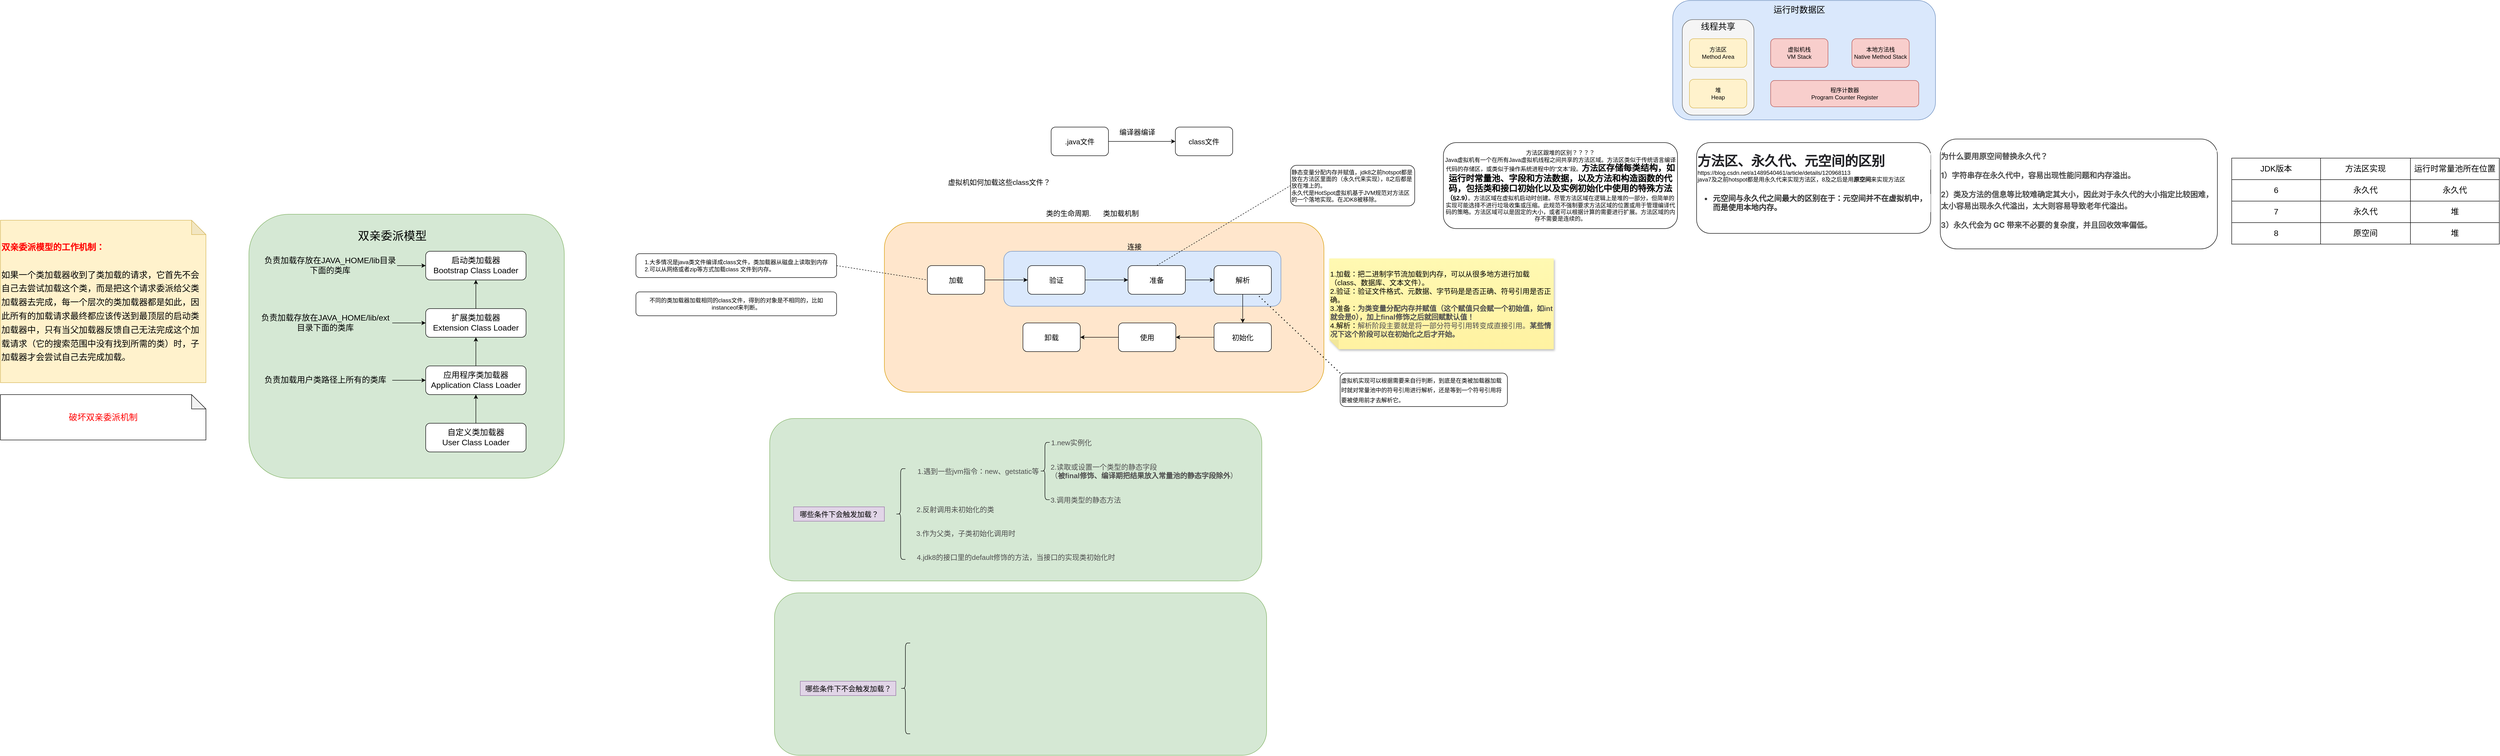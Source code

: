 <mxfile version="20.6.0" type="github">
  <diagram id="c6MPomSf8zc9xdUtyQ0a" name="第 1 页">
    <mxGraphModel dx="4598" dy="2134" grid="1" gridSize="10" guides="1" tooltips="1" connect="1" arrows="1" fold="1" page="1" pageScale="1" pageWidth="827" pageHeight="1169" math="0" shadow="0">
      <root>
        <mxCell id="0" />
        <mxCell id="1" parent="0" />
        <mxCell id="YBLSV3wSIFu5p-33r_xj-119" value="" style="rounded=1;whiteSpace=wrap;html=1;fontSize=17;fillColor=#d5e8d4;strokeColor=#82b366;" vertex="1" parent="1">
          <mxGeometry x="-2220" y="267.5" width="660" height="552.5" as="geometry" />
        </mxCell>
        <mxCell id="3LjUvsTypOvNlFt_LuZn-86" value="" style="rounded=1;whiteSpace=wrap;html=1;labelBackgroundColor=none;fontFamily=Helvetica;fontSize=15;fillColor=#d5e8d4;strokeColor=#82b366;" parent="1" vertex="1">
          <mxGeometry x="-1130" y="695" width="1030" height="340" as="geometry" />
        </mxCell>
        <mxCell id="3LjUvsTypOvNlFt_LuZn-70" value="" style="rounded=1;whiteSpace=wrap;html=1;fontSize=15;fillColor=#ffe6cc;strokeColor=#d79b00;" parent="1" vertex="1">
          <mxGeometry x="-890" y="285" width="920" height="355" as="geometry" />
        </mxCell>
        <mxCell id="3LjUvsTypOvNlFt_LuZn-68" value="" style="rounded=1;whiteSpace=wrap;html=1;fillColor=#dae8fc;strokeColor=#6c8ebf;" parent="1" vertex="1">
          <mxGeometry x="-640" y="345" width="580" height="115" as="geometry" />
        </mxCell>
        <mxCell id="3LjUvsTypOvNlFt_LuZn-3" style="edgeStyle=orthogonalEdgeStyle;rounded=0;orthogonalLoop=1;jettySize=auto;html=1;exitX=1;exitY=0.5;exitDx=0;exitDy=0;" parent="1" source="3LjUvsTypOvNlFt_LuZn-1" edge="1">
          <mxGeometry relative="1" as="geometry">
            <mxPoint x="-281" y="115" as="targetPoint" />
          </mxGeometry>
        </mxCell>
        <mxCell id="3LjUvsTypOvNlFt_LuZn-1" value=".java文件" style="rounded=1;whiteSpace=wrap;html=1;fontSize=15;" parent="1" vertex="1">
          <mxGeometry x="-541" y="85" width="120" height="60" as="geometry" />
        </mxCell>
        <mxCell id="3LjUvsTypOvNlFt_LuZn-4" value="编译器编译" style="text;html=1;align=center;verticalAlign=middle;resizable=0;points=[];autosize=1;strokeColor=none;fillColor=none;fontSize=15;" parent="1" vertex="1">
          <mxGeometry x="-411" y="80" width="100" height="30" as="geometry" />
        </mxCell>
        <mxCell id="3LjUvsTypOvNlFt_LuZn-5" value="class文件" style="rounded=1;whiteSpace=wrap;html=1;fontSize=15;" parent="1" vertex="1">
          <mxGeometry x="-281" y="85" width="120" height="60" as="geometry" />
        </mxCell>
        <mxCell id="3LjUvsTypOvNlFt_LuZn-6" value="虚拟机如何加载这些class文件？" style="text;html=1;align=center;verticalAlign=middle;resizable=0;points=[];autosize=1;strokeColor=none;fillColor=none;fontSize=15;" parent="1" vertex="1">
          <mxGeometry x="-770" y="185" width="240" height="30" as="geometry" />
        </mxCell>
        <mxCell id="3LjUvsTypOvNlFt_LuZn-56" style="edgeStyle=orthogonalEdgeStyle;rounded=0;orthogonalLoop=1;jettySize=auto;html=1;exitX=1;exitY=0.5;exitDx=0;exitDy=0;" parent="1" source="3LjUvsTypOvNlFt_LuZn-8" edge="1">
          <mxGeometry relative="1" as="geometry">
            <mxPoint x="-590" y="405" as="targetPoint" />
          </mxGeometry>
        </mxCell>
        <mxCell id="3LjUvsTypOvNlFt_LuZn-8" value="加载" style="rounded=1;whiteSpace=wrap;html=1;fontSize=15;" parent="1" vertex="1">
          <mxGeometry x="-800" y="375" width="120" height="60" as="geometry" />
        </mxCell>
        <mxCell id="3LjUvsTypOvNlFt_LuZn-58" style="edgeStyle=orthogonalEdgeStyle;rounded=0;orthogonalLoop=1;jettySize=auto;html=1;" parent="1" source="3LjUvsTypOvNlFt_LuZn-57" edge="1">
          <mxGeometry relative="1" as="geometry">
            <mxPoint x="-380" y="405" as="targetPoint" />
          </mxGeometry>
        </mxCell>
        <mxCell id="3LjUvsTypOvNlFt_LuZn-57" value="验证" style="rounded=1;whiteSpace=wrap;html=1;fontSize=15;" parent="1" vertex="1">
          <mxGeometry x="-590" y="375" width="120" height="60" as="geometry" />
        </mxCell>
        <mxCell id="3LjUvsTypOvNlFt_LuZn-60" style="edgeStyle=orthogonalEdgeStyle;rounded=0;orthogonalLoop=1;jettySize=auto;html=1;" parent="1" source="3LjUvsTypOvNlFt_LuZn-59" edge="1">
          <mxGeometry relative="1" as="geometry">
            <mxPoint x="-200" y="405" as="targetPoint" />
          </mxGeometry>
        </mxCell>
        <mxCell id="3LjUvsTypOvNlFt_LuZn-59" value="准备" style="rounded=1;whiteSpace=wrap;html=1;fontSize=15;" parent="1" vertex="1">
          <mxGeometry x="-380" y="375" width="120" height="60" as="geometry" />
        </mxCell>
        <mxCell id="3LjUvsTypOvNlFt_LuZn-62" style="edgeStyle=orthogonalEdgeStyle;rounded=0;orthogonalLoop=1;jettySize=auto;html=1;" parent="1" source="3LjUvsTypOvNlFt_LuZn-61" edge="1">
          <mxGeometry relative="1" as="geometry">
            <mxPoint x="-140" y="495" as="targetPoint" />
          </mxGeometry>
        </mxCell>
        <mxCell id="3LjUvsTypOvNlFt_LuZn-61" value="解析" style="rounded=1;whiteSpace=wrap;html=1;fontSize=15;" parent="1" vertex="1">
          <mxGeometry x="-200" y="375" width="120" height="60" as="geometry" />
        </mxCell>
        <mxCell id="3LjUvsTypOvNlFt_LuZn-64" style="edgeStyle=orthogonalEdgeStyle;rounded=0;orthogonalLoop=1;jettySize=auto;html=1;" parent="1" source="3LjUvsTypOvNlFt_LuZn-63" edge="1">
          <mxGeometry relative="1" as="geometry">
            <mxPoint x="-280" y="525" as="targetPoint" />
          </mxGeometry>
        </mxCell>
        <mxCell id="3LjUvsTypOvNlFt_LuZn-63" value="初始化" style="rounded=1;whiteSpace=wrap;html=1;fontSize=15;" parent="1" vertex="1">
          <mxGeometry x="-200" y="495" width="120" height="60" as="geometry" />
        </mxCell>
        <mxCell id="3LjUvsTypOvNlFt_LuZn-66" style="edgeStyle=orthogonalEdgeStyle;rounded=0;orthogonalLoop=1;jettySize=auto;html=1;" parent="1" source="3LjUvsTypOvNlFt_LuZn-65" edge="1">
          <mxGeometry relative="1" as="geometry">
            <mxPoint x="-480" y="525" as="targetPoint" />
          </mxGeometry>
        </mxCell>
        <mxCell id="3LjUvsTypOvNlFt_LuZn-65" value="使用" style="rounded=1;whiteSpace=wrap;html=1;fontSize=15;" parent="1" vertex="1">
          <mxGeometry x="-400" y="495" width="120" height="60" as="geometry" />
        </mxCell>
        <mxCell id="3LjUvsTypOvNlFt_LuZn-67" value="卸载" style="rounded=1;whiteSpace=wrap;html=1;fontSize=15;" parent="1" vertex="1">
          <mxGeometry x="-600" y="495" width="120" height="60" as="geometry" />
        </mxCell>
        <mxCell id="3LjUvsTypOvNlFt_LuZn-69" value="&lt;font style=&quot;font-size: 15px;&quot;&gt;连接&lt;/font&gt;" style="text;html=1;resizable=0;autosize=1;align=center;verticalAlign=middle;points=[];fillColor=none;strokeColor=none;rounded=0;" parent="1" vertex="1">
          <mxGeometry x="-392" y="320" width="50" height="30" as="geometry" />
        </mxCell>
        <mxCell id="3LjUvsTypOvNlFt_LuZn-71" value="类的生命周期.&amp;nbsp; &amp;nbsp; &amp;nbsp; 类加载机制" style="text;html=1;resizable=0;autosize=1;align=center;verticalAlign=middle;points=[];fillColor=none;strokeColor=none;rounded=0;fontSize=15;" parent="1" vertex="1">
          <mxGeometry x="-565" y="250" width="220" height="30" as="geometry" />
        </mxCell>
        <mxCell id="3LjUvsTypOvNlFt_LuZn-72" value="&lt;font style=&quot;&quot;&gt;1.加载：把二进制字节流加载到内存，可以从很多地方进行加载（class、数据库、文本文件）。&lt;br&gt;2.&lt;span style=&quot;font-size: 15px; font-variant-ligatures: no-common-ligatures;&quot;&gt;验证：验证文件格式、元&lt;/span&gt;&lt;span style=&quot;font-size: 15px; font-variant-ligatures: no-common-ligatures;&quot;&gt;数据&lt;/span&gt;&lt;span style=&quot;font-size: 15px; font-variant-ligatures: no-common-ligatures;&quot;&gt;、字节码是是否正确、符号引用是否正确。&lt;br&gt;3.准备：&lt;/span&gt;&lt;span style=&quot;font-variant-ligatures: no-common-ligatures; font-weight: 600;&quot;&gt;&lt;font style=&quot;font-size: 15px;&quot; color=&quot;#4f4f4f&quot;&gt;为类变量分配内存并赋值（这个赋值只会赋一个初始值，如int就会是0），加上final修饰之后就回赋默认值！&lt;br&gt;&lt;/font&gt;&lt;/span&gt;&lt;span style=&quot;font-size: 15px; font-variant-ligatures: no-common-ligatures;&quot;&gt;4.解析：&lt;/span&gt;&lt;span style=&quot;font-variant-ligatures: no-common-ligatures;&quot;&gt;&lt;font style=&quot;font-size: 15px;&quot; color=&quot;#4f4f4f&quot;&gt;解析阶段主要就是将一部分符号引用转变成直接引用。&lt;b&gt;某些情况下这个阶段可以在初始化之后才开始。&lt;/b&gt;&lt;/font&gt;&lt;/span&gt;&lt;span style=&quot;font-size: 15px; font-variant-ligatures: no-common-ligatures;&quot;&gt;&lt;br&gt;&lt;/span&gt;&lt;/font&gt;" style="shape=note;whiteSpace=wrap;html=1;backgroundOutline=1;fontColor=#000000;darkOpacity=0.05;fillColor=#FFF9B2;strokeColor=none;fillStyle=solid;direction=west;gradientDirection=north;gradientColor=#FFF2A1;shadow=1;size=20;pointerEvents=1;fontSize=15;align=left;" parent="1" vertex="1">
          <mxGeometry x="41" y="360" width="470" height="190" as="geometry" />
        </mxCell>
        <mxCell id="3LjUvsTypOvNlFt_LuZn-74" value="&lt;span style=&quot;color: rgb(0, 0, 0);&quot;&gt;哪些条件下会触发加载？&lt;/span&gt;" style="text;html=1;resizable=0;autosize=1;align=center;verticalAlign=middle;points=[];fillColor=#e1d5e7;strokeColor=#9673a6;rounded=0;labelBackgroundColor=none;fontFamily=Helvetica;fontSize=15;" parent="1" vertex="1">
          <mxGeometry x="-1080" y="880" width="190" height="30" as="geometry" />
        </mxCell>
        <mxCell id="3LjUvsTypOvNlFt_LuZn-75" value="1.遇到一些jvm指令：new、getstatic等" style="text;html=1;resizable=0;autosize=1;align=center;verticalAlign=middle;points=[];fillColor=none;strokeColor=none;rounded=0;labelBackgroundColor=none;fontFamily=Helvetica;fontSize=15;fontColor=#4F4F4F;" parent="1" vertex="1">
          <mxGeometry x="-834" y="790" width="280" height="30" as="geometry" />
        </mxCell>
        <mxCell id="3LjUvsTypOvNlFt_LuZn-76" value="1.new实例化" style="text;html=1;resizable=0;autosize=1;align=center;verticalAlign=middle;points=[];fillColor=none;strokeColor=none;rounded=0;labelBackgroundColor=none;fontFamily=Helvetica;fontSize=15;fontColor=#4F4F4F;" parent="1" vertex="1">
          <mxGeometry x="-554" y="730" width="110" height="30" as="geometry" />
        </mxCell>
        <mxCell id="3LjUvsTypOvNlFt_LuZn-77" value="2.读取或设置一个类型的静态字段&lt;br&gt;（&lt;b&gt;被final修饰、编译期把结果放入常量池的静态字段除外&lt;/b&gt;）" style="text;html=1;resizable=0;autosize=1;align=left;verticalAlign=middle;points=[];fillColor=none;strokeColor=none;rounded=0;labelBackgroundColor=none;fontFamily=Helvetica;fontSize=15;fontColor=#4F4F4F;" parent="1" vertex="1">
          <mxGeometry x="-544" y="780" width="410" height="50" as="geometry" />
        </mxCell>
        <mxCell id="3LjUvsTypOvNlFt_LuZn-78" value="3.调用类型的静态方法" style="text;html=1;resizable=0;autosize=1;align=center;verticalAlign=middle;points=[];fillColor=none;strokeColor=none;rounded=0;labelBackgroundColor=none;fontFamily=Helvetica;fontSize=15;fontColor=#4F4F4F;" parent="1" vertex="1">
          <mxGeometry x="-554" y="850" width="170" height="30" as="geometry" />
        </mxCell>
        <mxCell id="3LjUvsTypOvNlFt_LuZn-80" value="" style="shape=curlyBracket;whiteSpace=wrap;html=1;rounded=1;labelBackgroundColor=none;fontFamily=Helvetica;fontSize=15;fontColor=#4F4F4F;" parent="1" vertex="1">
          <mxGeometry x="-564" y="745" width="20" height="120" as="geometry" />
        </mxCell>
        <mxCell id="3LjUvsTypOvNlFt_LuZn-81" value="2.反射调用未初始化的类" style="text;html=1;resizable=0;autosize=1;align=center;verticalAlign=middle;points=[];fillColor=none;strokeColor=none;rounded=0;labelBackgroundColor=none;fontFamily=Helvetica;fontSize=15;fontColor=#4F4F4F;" parent="1" vertex="1">
          <mxGeometry x="-837" y="870" width="190" height="30" as="geometry" />
        </mxCell>
        <mxCell id="3LjUvsTypOvNlFt_LuZn-82" value="3.作为父类，子类初始化调用时" style="text;html=1;resizable=0;autosize=1;align=center;verticalAlign=middle;points=[];fillColor=none;strokeColor=none;rounded=0;labelBackgroundColor=none;fontFamily=Helvetica;fontSize=15;fontColor=#4F4F4F;" parent="1" vertex="1">
          <mxGeometry x="-835" y="920" width="230" height="30" as="geometry" />
        </mxCell>
        <mxCell id="3LjUvsTypOvNlFt_LuZn-83" value="4.jdk8的接口里的default修饰的方法，当接口的实现类初始化时" style="text;html=1;resizable=0;autosize=1;align=center;verticalAlign=middle;points=[];fillColor=none;strokeColor=none;rounded=0;labelBackgroundColor=none;fontFamily=Helvetica;fontSize=15;fontColor=#4F4F4F;" parent="1" vertex="1">
          <mxGeometry x="-835" y="970" width="440" height="30" as="geometry" />
        </mxCell>
        <mxCell id="3LjUvsTypOvNlFt_LuZn-85" value="" style="shape=curlyBracket;whiteSpace=wrap;html=1;rounded=1;labelBackgroundColor=none;fontFamily=Helvetica;fontSize=15;fontColor=#4F4F4F;" parent="1" vertex="1">
          <mxGeometry x="-866" y="800" width="20" height="190" as="geometry" />
        </mxCell>
        <mxCell id="3LjUvsTypOvNlFt_LuZn-89" value="" style="rounded=1;whiteSpace=wrap;html=1;labelBackgroundColor=none;fontFamily=Helvetica;fontSize=15;fillColor=#d5e8d4;strokeColor=#82b366;" parent="1" vertex="1">
          <mxGeometry x="-1120" y="1060" width="1030" height="340" as="geometry" />
        </mxCell>
        <mxCell id="3LjUvsTypOvNlFt_LuZn-90" value="&lt;span style=&quot;color: rgb(0, 0, 0);&quot;&gt;哪些条件下不会触发加载？&lt;/span&gt;" style="text;html=1;resizable=0;autosize=1;align=center;verticalAlign=middle;points=[];fillColor=#e1d5e7;strokeColor=#9673a6;rounded=0;labelBackgroundColor=none;fontFamily=Helvetica;fontSize=15;" parent="1" vertex="1">
          <mxGeometry x="-1066" y="1245" width="200" height="30" as="geometry" />
        </mxCell>
        <mxCell id="3LjUvsTypOvNlFt_LuZn-99" value="" style="shape=curlyBracket;whiteSpace=wrap;html=1;rounded=1;labelBackgroundColor=none;fontFamily=Helvetica;fontSize=15;fontColor=#4F4F4F;" parent="1" vertex="1">
          <mxGeometry x="-856" y="1165" width="20" height="190" as="geometry" />
        </mxCell>
        <mxCell id="YBLSV3wSIFu5p-33r_xj-1" value="1.大多情况是java类文件编译成class文件，类加载器从磁盘上读取到内存&lt;br&gt;&lt;div style=&quot;text-align: left;&quot;&gt;&lt;span style=&quot;background-color: initial;&quot;&gt;2.可以从网络或者zip等方式加载class 文件到内存。&lt;/span&gt;&lt;/div&gt;" style="rounded=1;whiteSpace=wrap;html=1;" vertex="1" parent="1">
          <mxGeometry x="-1410" y="350" width="420" height="50" as="geometry" />
        </mxCell>
        <mxCell id="YBLSV3wSIFu5p-33r_xj-5" value="" style="endArrow=none;dashed=1;html=1;rounded=0;exitX=1;exitY=0.5;exitDx=0;exitDy=0;entryX=0;entryY=0.5;entryDx=0;entryDy=0;" edge="1" parent="1" source="YBLSV3wSIFu5p-33r_xj-1" target="3LjUvsTypOvNlFt_LuZn-8">
          <mxGeometry width="50" height="50" relative="1" as="geometry">
            <mxPoint x="-830" y="480" as="sourcePoint" />
            <mxPoint x="-780" y="430" as="targetPoint" />
          </mxGeometry>
        </mxCell>
        <mxCell id="YBLSV3wSIFu5p-33r_xj-6" value="静态变量分配内存并赋值，jdk8之前hotspot都是放在方法区里面的（永久代来实现），8之后都是放在堆上的。&lt;br&gt;永久代是HotSpot虚拟机基于JVM规范对方法区的一个落地实现。在JDK8被移除。" style="rounded=1;whiteSpace=wrap;html=1;align=left;" vertex="1" parent="1">
          <mxGeometry x="-40" y="165" width="260" height="85" as="geometry" />
        </mxCell>
        <mxCell id="YBLSV3wSIFu5p-33r_xj-8" value="" style="endArrow=none;dashed=1;html=1;rounded=0;entryX=0;entryY=0.5;entryDx=0;entryDy=0;exitX=0.5;exitY=0;exitDx=0;exitDy=0;" edge="1" parent="1" source="3LjUvsTypOvNlFt_LuZn-59" target="YBLSV3wSIFu5p-33r_xj-6">
          <mxGeometry width="50" height="50" relative="1" as="geometry">
            <mxPoint x="-450" y="470" as="sourcePoint" />
            <mxPoint x="-400" y="420" as="targetPoint" />
          </mxGeometry>
        </mxCell>
        <mxCell id="YBLSV3wSIFu5p-33r_xj-52" value="&lt;h1 style=&quot;box-sizing: border-box; outline: 0px; margin: 0px; padding: 0px; font-family: &amp;quot;PingFang SC&amp;quot;, &amp;quot;Microsoft YaHei&amp;quot;, SimHei, Arial, SimSun; font-size: 28px; overflow-wrap: break-word; color: rgb(34, 34, 38); word-break: break-all; background-color: rgb(255, 255, 255);&quot; id=&quot;articleContentId&quot; class=&quot;title-article&quot;&gt;方法区、永久代、元空间的区别&lt;/h1&gt;&lt;div&gt;https://blog.csdn.net/a1489540461/article/details/120968113&lt;br&gt;&lt;/div&gt;&lt;div&gt;java7及之前hotspot都是用永久代来实现方法区，8及之后是用&lt;b&gt;原空间&lt;/b&gt;来实现方法区&lt;/div&gt;&lt;div&gt;&lt;br&gt;&lt;/div&gt;&lt;div&gt;&lt;ul style=&quot;box-sizing: border-box; outline: 0px; margin: 0px 0px 24px; padding: 0px; list-style: none; font-size: 16px; overflow-wrap: break-word; color: rgb(51, 51, 51); font-family: -apple-system, &amp;quot;SF UI Text&amp;quot;, Arial, &amp;quot;PingFang SC&amp;quot;, &amp;quot;Hiragino Sans GB&amp;quot;, &amp;quot;Microsoft YaHei&amp;quot;, &amp;quot;WenQuanYi Micro Hei&amp;quot;, sans-serif, SimHei, SimSun; background-color: rgb(255, 255, 255);&quot;&gt;&lt;li style=&quot;box-sizing: border-box; outline: 0px; margin: 8px 0px 0px 32px; padding: 0px; list-style: disc; overflow-wrap: break-word;&quot;&gt;&lt;span style=&quot;box-sizing: border-box; outline: 0px; font-weight: 700; overflow-wrap: break-word;&quot;&gt;元空间与永久代之间最大的区别在于：元空间并不在虚拟机中，而是使用本地内存&lt;/span&gt;&lt;span style=&quot;box-sizing: border-box; outline: 0px; font-weight: 700; overflow-wrap: break-word;&quot;&gt;。&lt;/span&gt;&lt;/li&gt;&lt;/ul&gt;&lt;/div&gt;" style="rounded=1;whiteSpace=wrap;html=1;align=left;" vertex="1" parent="1">
          <mxGeometry x="810" y="117.5" width="490" height="190" as="geometry" />
        </mxCell>
        <mxCell id="YBLSV3wSIFu5p-33r_xj-53" value="方法区跟堆的区别？？？？&lt;br&gt;Java虚拟机有一个在所有Java虚拟机线程之间共享的方法区域。方法区类似于传统语言编译代码的存储区，或类似于操作系统进程中的“文本”段。&lt;font style=&quot;font-size: 17px;&quot;&gt;&lt;b&gt;方法区&lt;/b&gt;&lt;/font&gt;&lt;b style=&quot;&quot;&gt;&lt;font style=&quot;font-size: 18px;&quot;&gt;存储每类结构，如运行时常量池、字段和方法数据，以及方法和构造函数的代码，包括类和接口初始化以及实例初始化中使用的特殊方法&lt;/font&gt;&lt;span style=&quot;font-size: 13px;&quot;&gt;（§2.9）&lt;/span&gt;&lt;/b&gt;。方法区域在虚拟机启动时创建。尽管方法区域在逻辑上是堆的一部分，但简单的实现可能选择不进行垃圾收集或压缩。此规范不强制要求方法区域的位置或用于管理编译代码的策略。方法区域可以是固定的大小，或者可以根据计算的需要进行扩展。方法区域的内存不需要是连续的。" style="rounded=1;whiteSpace=wrap;html=1;" vertex="1" parent="1">
          <mxGeometry x="280" y="117.5" width="490" height="180" as="geometry" />
        </mxCell>
        <mxCell id="YBLSV3wSIFu5p-33r_xj-54" value="" style="rounded=1;whiteSpace=wrap;html=1;fillColor=#dae8fc;strokeColor=#6c8ebf;" vertex="1" parent="1">
          <mxGeometry x="760" y="-180" width="550" height="250" as="geometry" />
        </mxCell>
        <mxCell id="YBLSV3wSIFu5p-33r_xj-57" value="虚拟机栈&lt;br&gt;VM Stack" style="rounded=1;whiteSpace=wrap;html=1;fillColor=#f8cecc;strokeColor=#b85450;" vertex="1" parent="1">
          <mxGeometry x="965" y="-100" width="120" height="60" as="geometry" />
        </mxCell>
        <mxCell id="YBLSV3wSIFu5p-33r_xj-61" value="" style="rounded=1;whiteSpace=wrap;html=1;fontSize=18;fillColor=#f5f5f5;fontColor=#333333;strokeColor=#666666;" vertex="1" parent="1">
          <mxGeometry x="780" y="-140" width="150" height="200" as="geometry" />
        </mxCell>
        <mxCell id="YBLSV3wSIFu5p-33r_xj-58" value="程序计数器&lt;br&gt;Program Counter Register" style="rounded=1;whiteSpace=wrap;html=1;fillColor=#f8cecc;strokeColor=#b85450;" vertex="1" parent="1">
          <mxGeometry x="965" y="-12.5" width="310" height="55" as="geometry" />
        </mxCell>
        <mxCell id="YBLSV3wSIFu5p-33r_xj-59" value="本地方法栈&lt;br&gt;Native Method Stack" style="rounded=1;whiteSpace=wrap;html=1;fillColor=#f8cecc;strokeColor=#b85450;" vertex="1" parent="1">
          <mxGeometry x="1135" y="-100" width="120" height="60" as="geometry" />
        </mxCell>
        <mxCell id="YBLSV3wSIFu5p-33r_xj-60" value="&lt;font style=&quot;font-size: 18px;&quot;&gt;运行时数据区&lt;/font&gt;" style="text;html=1;strokeColor=none;fillColor=none;align=center;verticalAlign=middle;whiteSpace=wrap;rounded=0;" vertex="1" parent="1">
          <mxGeometry x="950" y="-170" width="150" height="20" as="geometry" />
        </mxCell>
        <mxCell id="YBLSV3wSIFu5p-33r_xj-55" value="方法区&lt;br&gt;Method Area" style="rounded=1;whiteSpace=wrap;html=1;fillColor=#fff2cc;strokeColor=#d6b656;" vertex="1" parent="1">
          <mxGeometry x="795" y="-100" width="120" height="60" as="geometry" />
        </mxCell>
        <mxCell id="YBLSV3wSIFu5p-33r_xj-56" value="堆&lt;br&gt;Heap" style="rounded=1;whiteSpace=wrap;html=1;fillColor=#fff2cc;strokeColor=#d6b656;" vertex="1" parent="1">
          <mxGeometry x="795" y="-15" width="120" height="60" as="geometry" />
        </mxCell>
        <mxCell id="YBLSV3wSIFu5p-33r_xj-62" value="线程共享" style="text;html=1;strokeColor=none;fillColor=none;align=center;verticalAlign=middle;whiteSpace=wrap;rounded=0;fontSize=18;" vertex="1" parent="1">
          <mxGeometry x="810" y="-140" width="90" height="30" as="geometry" />
        </mxCell>
        <mxCell id="YBLSV3wSIFu5p-33r_xj-85" value="" style="shape=table;startSize=0;container=1;collapsible=0;childLayout=tableLayout;fontSize=17;" vertex="1" parent="1">
          <mxGeometry x="1930" y="150" width="560" height="180" as="geometry" />
        </mxCell>
        <mxCell id="YBLSV3wSIFu5p-33r_xj-86" value="" style="shape=tableRow;horizontal=0;startSize=0;swimlaneHead=0;swimlaneBody=0;top=0;left=0;bottom=0;right=0;collapsible=0;dropTarget=0;fillColor=none;points=[[0,0.5],[1,0.5]];portConstraint=eastwest;fontSize=17;" vertex="1" parent="YBLSV3wSIFu5p-33r_xj-85">
          <mxGeometry width="560" height="45" as="geometry" />
        </mxCell>
        <mxCell id="YBLSV3wSIFu5p-33r_xj-87" value="JDK版本" style="shape=partialRectangle;html=1;whiteSpace=wrap;connectable=0;overflow=hidden;fillColor=none;top=0;left=0;bottom=0;right=0;pointerEvents=1;fontSize=17;" vertex="1" parent="YBLSV3wSIFu5p-33r_xj-86">
          <mxGeometry width="186" height="45" as="geometry">
            <mxRectangle width="186" height="45" as="alternateBounds" />
          </mxGeometry>
        </mxCell>
        <mxCell id="YBLSV3wSIFu5p-33r_xj-88" value="方法区实现" style="shape=partialRectangle;html=1;whiteSpace=wrap;connectable=0;overflow=hidden;fillColor=none;top=0;left=0;bottom=0;right=0;pointerEvents=1;fontSize=17;" vertex="1" parent="YBLSV3wSIFu5p-33r_xj-86">
          <mxGeometry x="186" width="188" height="45" as="geometry">
            <mxRectangle width="188" height="45" as="alternateBounds" />
          </mxGeometry>
        </mxCell>
        <mxCell id="YBLSV3wSIFu5p-33r_xj-89" value="运行时常量池所在位置" style="shape=partialRectangle;html=1;whiteSpace=wrap;connectable=0;overflow=hidden;fillColor=none;top=0;left=0;bottom=0;right=0;pointerEvents=1;fontSize=17;" vertex="1" parent="YBLSV3wSIFu5p-33r_xj-86">
          <mxGeometry x="374" width="186" height="45" as="geometry">
            <mxRectangle width="186" height="45" as="alternateBounds" />
          </mxGeometry>
        </mxCell>
        <mxCell id="YBLSV3wSIFu5p-33r_xj-90" value="" style="shape=tableRow;horizontal=0;startSize=0;swimlaneHead=0;swimlaneBody=0;top=0;left=0;bottom=0;right=0;collapsible=0;dropTarget=0;fillColor=none;points=[[0,0.5],[1,0.5]];portConstraint=eastwest;fontSize=17;" vertex="1" parent="YBLSV3wSIFu5p-33r_xj-85">
          <mxGeometry y="45" width="560" height="45" as="geometry" />
        </mxCell>
        <mxCell id="YBLSV3wSIFu5p-33r_xj-91" value="6" style="shape=partialRectangle;html=1;whiteSpace=wrap;connectable=0;overflow=hidden;fillColor=none;top=0;left=0;bottom=0;right=0;pointerEvents=1;fontSize=17;" vertex="1" parent="YBLSV3wSIFu5p-33r_xj-90">
          <mxGeometry width="186" height="45" as="geometry">
            <mxRectangle width="186" height="45" as="alternateBounds" />
          </mxGeometry>
        </mxCell>
        <mxCell id="YBLSV3wSIFu5p-33r_xj-92" value="永久代" style="shape=partialRectangle;html=1;whiteSpace=wrap;connectable=0;overflow=hidden;fillColor=none;top=0;left=0;bottom=0;right=0;pointerEvents=1;fontSize=17;" vertex="1" parent="YBLSV3wSIFu5p-33r_xj-90">
          <mxGeometry x="186" width="188" height="45" as="geometry">
            <mxRectangle width="188" height="45" as="alternateBounds" />
          </mxGeometry>
        </mxCell>
        <mxCell id="YBLSV3wSIFu5p-33r_xj-93" value="永久代" style="shape=partialRectangle;html=1;whiteSpace=wrap;connectable=0;overflow=hidden;fillColor=none;top=0;left=0;bottom=0;right=0;pointerEvents=1;fontSize=17;" vertex="1" parent="YBLSV3wSIFu5p-33r_xj-90">
          <mxGeometry x="374" width="186" height="45" as="geometry">
            <mxRectangle width="186" height="45" as="alternateBounds" />
          </mxGeometry>
        </mxCell>
        <mxCell id="YBLSV3wSIFu5p-33r_xj-94" value="" style="shape=tableRow;horizontal=0;startSize=0;swimlaneHead=0;swimlaneBody=0;top=0;left=0;bottom=0;right=0;collapsible=0;dropTarget=0;fillColor=none;points=[[0,0.5],[1,0.5]];portConstraint=eastwest;fontSize=17;" vertex="1" parent="YBLSV3wSIFu5p-33r_xj-85">
          <mxGeometry y="90" width="560" height="45" as="geometry" />
        </mxCell>
        <mxCell id="YBLSV3wSIFu5p-33r_xj-95" value="7" style="shape=partialRectangle;html=1;whiteSpace=wrap;connectable=0;overflow=hidden;fillColor=none;top=0;left=0;bottom=0;right=0;pointerEvents=1;fontSize=17;" vertex="1" parent="YBLSV3wSIFu5p-33r_xj-94">
          <mxGeometry width="186" height="45" as="geometry">
            <mxRectangle width="186" height="45" as="alternateBounds" />
          </mxGeometry>
        </mxCell>
        <mxCell id="YBLSV3wSIFu5p-33r_xj-96" value="永久代" style="shape=partialRectangle;html=1;whiteSpace=wrap;connectable=0;overflow=hidden;fillColor=none;top=0;left=0;bottom=0;right=0;pointerEvents=1;fontSize=17;" vertex="1" parent="YBLSV3wSIFu5p-33r_xj-94">
          <mxGeometry x="186" width="188" height="45" as="geometry">
            <mxRectangle width="188" height="45" as="alternateBounds" />
          </mxGeometry>
        </mxCell>
        <mxCell id="YBLSV3wSIFu5p-33r_xj-97" value="堆" style="shape=partialRectangle;html=1;whiteSpace=wrap;connectable=0;overflow=hidden;fillColor=none;top=0;left=0;bottom=0;right=0;pointerEvents=1;fontSize=17;" vertex="1" parent="YBLSV3wSIFu5p-33r_xj-94">
          <mxGeometry x="374" width="186" height="45" as="geometry">
            <mxRectangle width="186" height="45" as="alternateBounds" />
          </mxGeometry>
        </mxCell>
        <mxCell id="YBLSV3wSIFu5p-33r_xj-98" value="" style="shape=tableRow;horizontal=0;startSize=0;swimlaneHead=0;swimlaneBody=0;top=0;left=0;bottom=0;right=0;collapsible=0;dropTarget=0;fillColor=none;points=[[0,0.5],[1,0.5]];portConstraint=eastwest;fontSize=17;" vertex="1" parent="YBLSV3wSIFu5p-33r_xj-85">
          <mxGeometry y="135" width="560" height="45" as="geometry" />
        </mxCell>
        <mxCell id="YBLSV3wSIFu5p-33r_xj-99" value="8" style="shape=partialRectangle;html=1;whiteSpace=wrap;connectable=0;overflow=hidden;fillColor=none;top=0;left=0;bottom=0;right=0;pointerEvents=1;fontSize=17;" vertex="1" parent="YBLSV3wSIFu5p-33r_xj-98">
          <mxGeometry width="186" height="45" as="geometry">
            <mxRectangle width="186" height="45" as="alternateBounds" />
          </mxGeometry>
        </mxCell>
        <mxCell id="YBLSV3wSIFu5p-33r_xj-100" value="原空间" style="shape=partialRectangle;html=1;whiteSpace=wrap;connectable=0;overflow=hidden;fillColor=none;top=0;left=0;bottom=0;right=0;pointerEvents=1;fontSize=17;" vertex="1" parent="YBLSV3wSIFu5p-33r_xj-98">
          <mxGeometry x="186" width="188" height="45" as="geometry">
            <mxRectangle width="188" height="45" as="alternateBounds" />
          </mxGeometry>
        </mxCell>
        <mxCell id="YBLSV3wSIFu5p-33r_xj-101" value="堆" style="shape=partialRectangle;html=1;whiteSpace=wrap;connectable=0;overflow=hidden;fillColor=none;top=0;left=0;bottom=0;right=0;pointerEvents=1;fontSize=17;" vertex="1" parent="YBLSV3wSIFu5p-33r_xj-98">
          <mxGeometry x="374" width="186" height="45" as="geometry">
            <mxRectangle width="186" height="45" as="alternateBounds" />
          </mxGeometry>
        </mxCell>
        <mxCell id="YBLSV3wSIFu5p-33r_xj-102" value="&lt;p style=&quot;box-sizing: border-box; outline: 0px; margin: 0px 0px 16px; padding: 0px; font-size: 16px; color: rgb(77, 77, 77); overflow: auto hidden; overflow-wrap: break-word; font-family: -apple-system, &amp;quot;SF UI Text&amp;quot;, Arial, &amp;quot;PingFang SC&amp;quot;, &amp;quot;Hiragino Sans GB&amp;quot;, &amp;quot;Microsoft YaHei&amp;quot;, &amp;quot;WenQuanYi Micro Hei&amp;quot;, sans-serif, SimHei, SimSun; text-align: start; background-color: rgb(255, 255, 255); line-height: 24px !important;&quot;&gt;&lt;span style=&quot;box-sizing: border-box; outline: 0px; font-weight: 700; overflow-wrap: break-word;&quot;&gt;为什么要用原空间替换永久代？&lt;/span&gt;&lt;/p&gt;&lt;p style=&quot;box-sizing: border-box; outline: 0px; margin: 0px 0px 16px; padding: 0px; font-size: 16px; color: rgb(77, 77, 77); overflow: auto hidden; overflow-wrap: break-word; font-family: -apple-system, &amp;quot;SF UI Text&amp;quot;, Arial, &amp;quot;PingFang SC&amp;quot;, &amp;quot;Hiragino Sans GB&amp;quot;, &amp;quot;Microsoft YaHei&amp;quot;, &amp;quot;WenQuanYi Micro Hei&amp;quot;, sans-serif, SimHei, SimSun; text-align: start; background-color: rgb(255, 255, 255); line-height: 24px !important;&quot;&gt;&lt;span style=&quot;box-sizing: border-box; outline: 0px; font-weight: 700; overflow-wrap: break-word;&quot;&gt;1）字符串存在永久代中，容易出现性能问题和内存溢出。&lt;/span&gt;&lt;/p&gt;&lt;p style=&quot;box-sizing: border-box; outline: 0px; margin: 0px 0px 16px; padding: 0px; font-size: 16px; color: rgb(77, 77, 77); overflow: auto hidden; overflow-wrap: break-word; font-family: -apple-system, &amp;quot;SF UI Text&amp;quot;, Arial, &amp;quot;PingFang SC&amp;quot;, &amp;quot;Hiragino Sans GB&amp;quot;, &amp;quot;Microsoft YaHei&amp;quot;, &amp;quot;WenQuanYi Micro Hei&amp;quot;, sans-serif, SimHei, SimSun; text-align: start; background-color: rgb(255, 255, 255); line-height: 24px !important;&quot;&gt;&lt;span style=&quot;box-sizing: border-box; outline: 0px; font-weight: 700; overflow-wrap: break-word;&quot;&gt;2）类及方法的信息等比较难确定其大小，因此对于永久代的大小指定比较困难，太小容易出现永久代溢出，太大则容易导致老年代溢出。&lt;/span&gt;&lt;/p&gt;&lt;p style=&quot;box-sizing: border-box; outline: 0px; margin: 0px 0px 16px; padding: 0px; font-size: 16px; color: rgb(77, 77, 77); overflow: auto hidden; overflow-wrap: break-word; font-family: -apple-system, &amp;quot;SF UI Text&amp;quot;, Arial, &amp;quot;PingFang SC&amp;quot;, &amp;quot;Hiragino Sans GB&amp;quot;, &amp;quot;Microsoft YaHei&amp;quot;, &amp;quot;WenQuanYi Micro Hei&amp;quot;, sans-serif, SimHei, SimSun; text-align: start; background-color: rgb(255, 255, 255); line-height: 24px !important;&quot;&gt;&lt;span style=&quot;box-sizing: border-box; outline: 0px; font-weight: 700; overflow-wrap: break-word;&quot;&gt;3）永久代会为 GC 带来不必要的复杂度，并且回收效率偏低。&lt;/span&gt;&lt;/p&gt;" style="rounded=1;whiteSpace=wrap;html=1;fontSize=17;" vertex="1" parent="1">
          <mxGeometry x="1320" y="110" width="580" height="230" as="geometry" />
        </mxCell>
        <mxCell id="YBLSV3wSIFu5p-33r_xj-103" value="&lt;span style=&quot;font-family: SimSun; font-size: 9.003pt; background-color: initial;&quot;&gt;虚拟机实现可以根据需&lt;/span&gt;&lt;span style=&quot;font-family: SimSun; font-size: 9.003pt; background-color: initial;&quot;&gt;要来自行判断，到底是在类被加载器加载时就对常量池中的符号引用进行解析，还是等到一个符号引&lt;/span&gt;&lt;span style=&quot;font-family: SimSun; font-size: 9.003pt; background-color: initial;&quot;&gt;用将要被使用前才去解析它。&lt;/span&gt;&lt;span style=&quot;font-family: SimSun; font-size: 9.003pt; background-color: initial;&quot;&gt;&lt;br&gt;&lt;/span&gt;" style="rounded=1;whiteSpace=wrap;html=1;fontSize=17;align=left;" vertex="1" parent="1">
          <mxGeometry x="64" y="600" width="350" height="70" as="geometry" />
        </mxCell>
        <mxCell id="YBLSV3wSIFu5p-33r_xj-104" value="" style="endArrow=none;dashed=1;html=1;dashPattern=1 3;strokeWidth=2;rounded=0;fontSize=17;entryX=0.75;entryY=1;entryDx=0;entryDy=0;exitX=0;exitY=0;exitDx=0;exitDy=0;" edge="1" parent="1" source="YBLSV3wSIFu5p-33r_xj-103" target="3LjUvsTypOvNlFt_LuZn-61">
          <mxGeometry width="50" height="50" relative="1" as="geometry">
            <mxPoint x="-40" y="650" as="sourcePoint" />
            <mxPoint x="10" y="600" as="targetPoint" />
          </mxGeometry>
        </mxCell>
        <mxCell id="YBLSV3wSIFu5p-33r_xj-105" value="不同的类加载器加载相同的class文件，得到的对象是不相同的，比如instanceof来判断。" style="rounded=1;whiteSpace=wrap;html=1;" vertex="1" parent="1">
          <mxGeometry x="-1410" y="430" width="420" height="50" as="geometry" />
        </mxCell>
        <mxCell id="YBLSV3wSIFu5p-33r_xj-106" value="启动类加载器&lt;br&gt;Bootstrap Class Loader" style="rounded=1;whiteSpace=wrap;html=1;fontSize=17;" vertex="1" parent="1">
          <mxGeometry x="-1850" y="345" width="210" height="60" as="geometry" />
        </mxCell>
        <mxCell id="YBLSV3wSIFu5p-33r_xj-109" style="edgeStyle=orthogonalEdgeStyle;rounded=0;orthogonalLoop=1;jettySize=auto;html=1;entryX=0.5;entryY=1;entryDx=0;entryDy=0;fontSize=17;" edge="1" parent="1" source="YBLSV3wSIFu5p-33r_xj-107" target="YBLSV3wSIFu5p-33r_xj-106">
          <mxGeometry relative="1" as="geometry" />
        </mxCell>
        <mxCell id="YBLSV3wSIFu5p-33r_xj-107" value="扩展类加载器&lt;br&gt;Extension Class Loader" style="rounded=1;whiteSpace=wrap;html=1;fontSize=17;" vertex="1" parent="1">
          <mxGeometry x="-1850" y="465" width="210" height="60" as="geometry" />
        </mxCell>
        <mxCell id="YBLSV3wSIFu5p-33r_xj-110" style="edgeStyle=orthogonalEdgeStyle;rounded=0;orthogonalLoop=1;jettySize=auto;html=1;fontSize=17;" edge="1" parent="1" source="YBLSV3wSIFu5p-33r_xj-108" target="YBLSV3wSIFu5p-33r_xj-107">
          <mxGeometry relative="1" as="geometry" />
        </mxCell>
        <mxCell id="YBLSV3wSIFu5p-33r_xj-108" value="应用程序类加载器&lt;br&gt;Application Class Loader" style="rounded=1;whiteSpace=wrap;html=1;fontSize=17;" vertex="1" parent="1">
          <mxGeometry x="-1850" y="585" width="210" height="60" as="geometry" />
        </mxCell>
        <mxCell id="YBLSV3wSIFu5p-33r_xj-112" style="edgeStyle=orthogonalEdgeStyle;rounded=0;orthogonalLoop=1;jettySize=auto;html=1;entryX=0.5;entryY=1;entryDx=0;entryDy=0;fontSize=17;" edge="1" parent="1" source="YBLSV3wSIFu5p-33r_xj-111" target="YBLSV3wSIFu5p-33r_xj-108">
          <mxGeometry relative="1" as="geometry" />
        </mxCell>
        <mxCell id="YBLSV3wSIFu5p-33r_xj-111" value="自定义类加载器&lt;br&gt;User Class Loader" style="rounded=1;whiteSpace=wrap;html=1;fontSize=17;" vertex="1" parent="1">
          <mxGeometry x="-1850" y="705" width="210" height="60" as="geometry" />
        </mxCell>
        <mxCell id="YBLSV3wSIFu5p-33r_xj-114" style="edgeStyle=orthogonalEdgeStyle;rounded=0;orthogonalLoop=1;jettySize=auto;html=1;entryX=0;entryY=0.5;entryDx=0;entryDy=0;fontSize=17;" edge="1" parent="1" source="YBLSV3wSIFu5p-33r_xj-113" target="YBLSV3wSIFu5p-33r_xj-106">
          <mxGeometry relative="1" as="geometry" />
        </mxCell>
        <mxCell id="YBLSV3wSIFu5p-33r_xj-113" value="负责加载存放在JAVA_HOME/lib目录下面的类库" style="text;html=1;strokeColor=none;fillColor=none;align=center;verticalAlign=middle;whiteSpace=wrap;rounded=0;fontSize=17;" vertex="1" parent="1">
          <mxGeometry x="-2190" y="350" width="280" height="50" as="geometry" />
        </mxCell>
        <mxCell id="YBLSV3wSIFu5p-33r_xj-118" style="edgeStyle=orthogonalEdgeStyle;rounded=0;orthogonalLoop=1;jettySize=auto;html=1;entryX=0;entryY=0.5;entryDx=0;entryDy=0;fontSize=17;" edge="1" parent="1" source="YBLSV3wSIFu5p-33r_xj-115" target="YBLSV3wSIFu5p-33r_xj-107">
          <mxGeometry relative="1" as="geometry" />
        </mxCell>
        <mxCell id="YBLSV3wSIFu5p-33r_xj-115" value="负责加载存放在JAVA_HOME/lib/ext目录下面的类库" style="text;html=1;strokeColor=none;fillColor=none;align=center;verticalAlign=middle;whiteSpace=wrap;rounded=0;fontSize=17;" vertex="1" parent="1">
          <mxGeometry x="-2200" y="470" width="280" height="50" as="geometry" />
        </mxCell>
        <mxCell id="YBLSV3wSIFu5p-33r_xj-117" style="edgeStyle=orthogonalEdgeStyle;rounded=0;orthogonalLoop=1;jettySize=auto;html=1;entryX=0;entryY=0.5;entryDx=0;entryDy=0;fontSize=17;" edge="1" parent="1" source="YBLSV3wSIFu5p-33r_xj-116" target="YBLSV3wSIFu5p-33r_xj-108">
          <mxGeometry relative="1" as="geometry" />
        </mxCell>
        <mxCell id="YBLSV3wSIFu5p-33r_xj-116" value="负责加载用户类路径上所有的类库" style="text;html=1;strokeColor=none;fillColor=none;align=center;verticalAlign=middle;whiteSpace=wrap;rounded=0;fontSize=17;" vertex="1" parent="1">
          <mxGeometry x="-2200" y="590" width="280" height="50" as="geometry" />
        </mxCell>
        <mxCell id="YBLSV3wSIFu5p-33r_xj-120" value="&lt;font style=&quot;font-size: 24px;&quot;&gt;双亲委派模型&lt;/font&gt;" style="text;html=1;strokeColor=none;fillColor=none;align=center;verticalAlign=middle;whiteSpace=wrap;rounded=0;fontSize=17;" vertex="1" parent="1">
          <mxGeometry x="-2010" y="297.5" width="180" height="30" as="geometry" />
        </mxCell>
        <mxCell id="YBLSV3wSIFu5p-33r_xj-121" value="&lt;font style=&quot;font-size: 18px;&quot;&gt;&lt;span style=&quot;font-family: SimSun; background-color: initial;&quot;&gt;&lt;b&gt;&lt;font color=&quot;#ff0000&quot;&gt;双亲委派模型的工作机制：&lt;/font&gt;&lt;/b&gt;&lt;br&gt;&lt;br&gt;如果一个类加载器收到了类加载的请求，它首先不会自己去尝试加&lt;/span&gt;&lt;span style=&quot;font-family: SimSun; background-color: initial;&quot;&gt;载这个类，而是把这个请求委派给父类加载器去完成，每一个层次的类加载器都是如此，因此所有的&lt;/span&gt;&lt;span style=&quot;font-family: SimSun; background-color: initial;&quot;&gt;加载请求最终都应该传送到最顶层的启动类加载器中，只有当父加载器反馈自己无法完成这个加载请&lt;/span&gt;&lt;span style=&quot;font-family: SimSun; background-color: initial;&quot;&gt;求（它的搜索范围中没有找到所需的类）时，子加载器才会尝试自己去完成加载。&amp;nbsp;&lt;/span&gt;&lt;/font&gt;&lt;span style=&quot;font-family: SimSun; font-size: 9.003pt; background-color: initial;&quot;&gt;&lt;br&gt;&lt;/span&gt;" style="shape=note;whiteSpace=wrap;html=1;backgroundOutline=1;darkOpacity=0.05;fontSize=24;align=left;fillColor=#fff2cc;strokeColor=#d6b656;" vertex="1" parent="1">
          <mxGeometry x="-2740" y="280" width="430" height="340" as="geometry" />
        </mxCell>
        <mxCell id="YBLSV3wSIFu5p-33r_xj-122" value="破坏双亲委派机制" style="shape=note;whiteSpace=wrap;html=1;backgroundOutline=1;darkOpacity=0.05;fontSize=18;fontColor=#FF0000;" vertex="1" parent="1">
          <mxGeometry x="-2740" y="645" width="430" height="95" as="geometry" />
        </mxCell>
      </root>
    </mxGraphModel>
  </diagram>
</mxfile>
